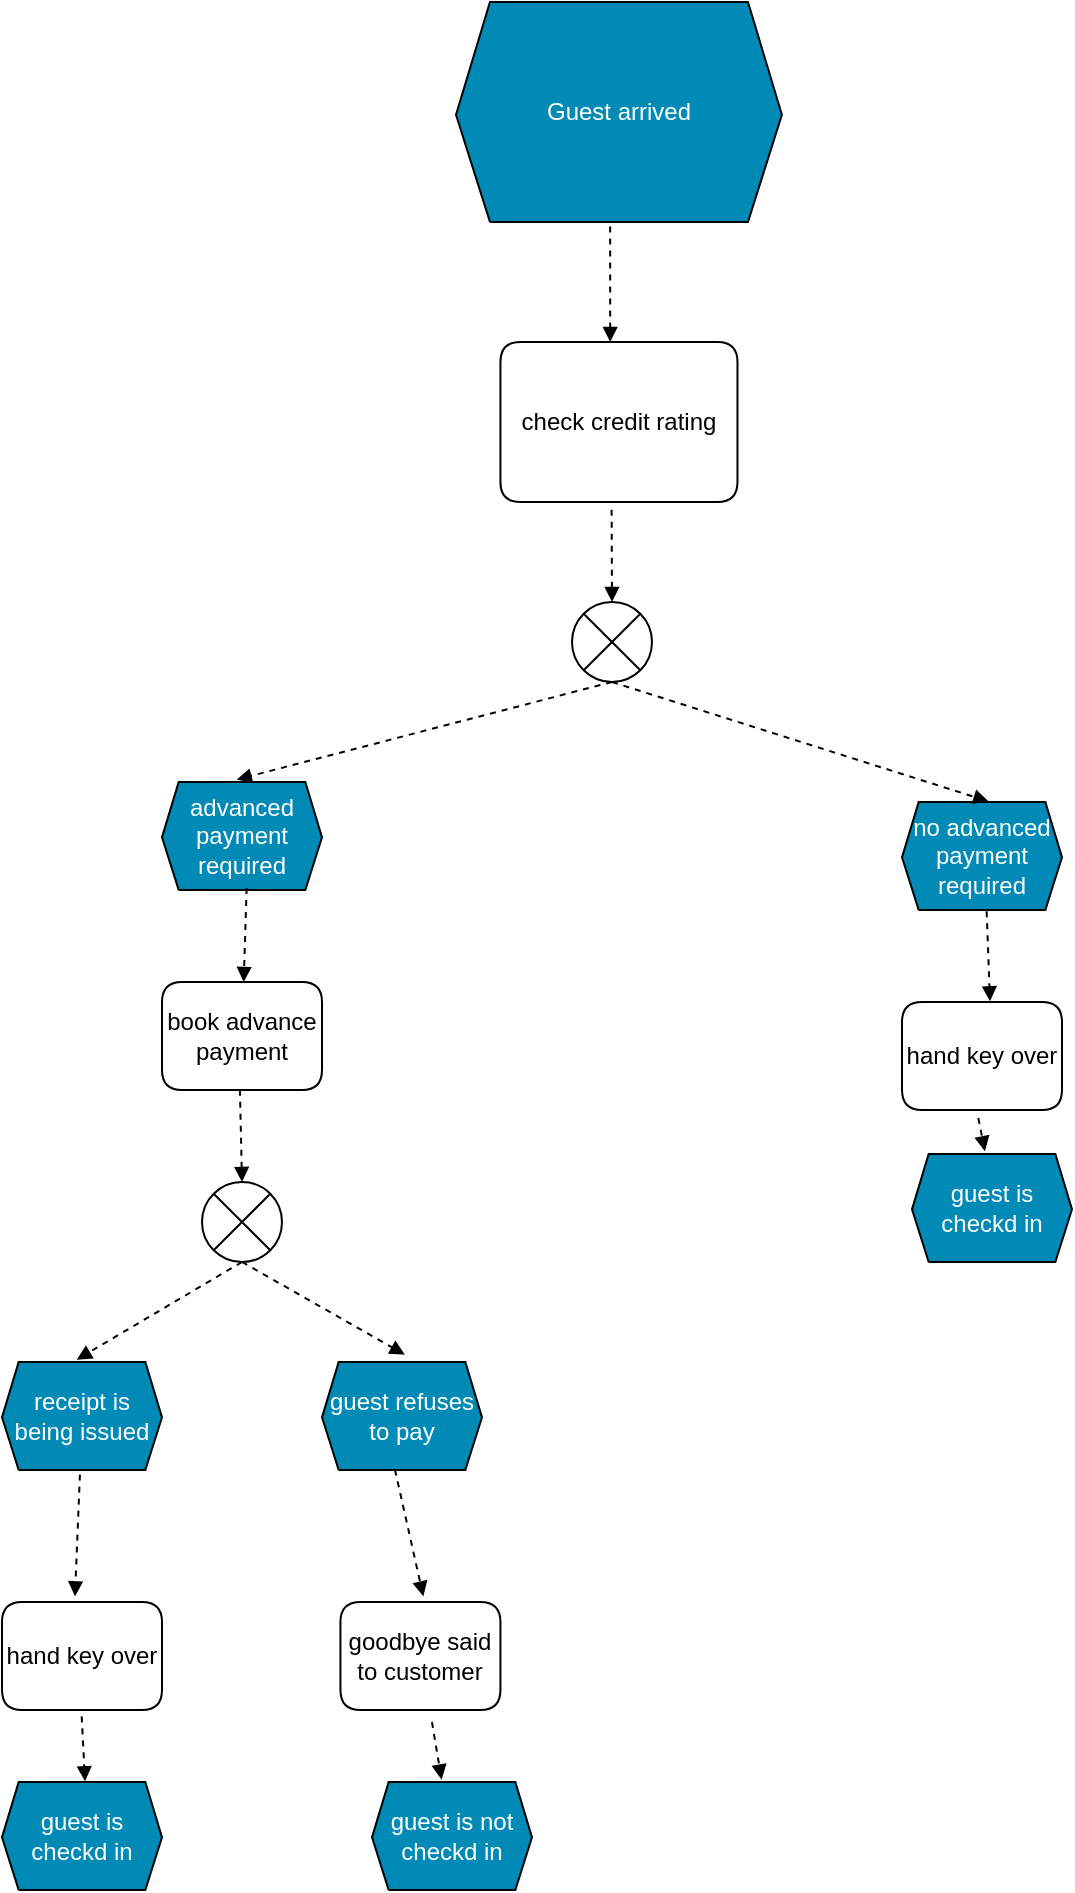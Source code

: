 <mxfile version="20.4.0" type="device"><diagram id="yclxaWQIh5p2F8DsgDQ4" name="Seite-1"><mxGraphModel dx="1071" dy="662" grid="1" gridSize="10" guides="1" tooltips="1" connect="1" arrows="1" fold="1" page="1" pageScale="1" pageWidth="827" pageHeight="1169" math="0" shadow="0"><root><mxCell id="0"/><mxCell id="1" parent="0"/><mxCell id="gVUFyn90xYaEx4sQtapw-4" value="Guest arrived" style="vsdxID=5;fillColor=#008ab5;gradientColor=none;shape=stencil(UzV2Ls5ILEhVNTIoLinKz04tz0wpyVA1dlE1MsrMy0gtyiwBslSNXVWNndPyi1LTi/JL81Ig/IJEkEoQKze/DGRCBUSfoYGeiRFIl5FBJUzEAMx3gyjPycxDUm5hqWdqQbxymCRMsamhnpEpKabjNRvd5XgUk+QMgmECZCDCMy0zJwcSHcjy6OEPFILEnbErAA==);strokeColor=#000000;spacingTop=-1;spacingBottom=-1;spacingLeft=-1;spacingRight=-1;labelBackgroundColor=none;rounded=0;html=1;whiteSpace=wrap;fontColor=#FFFFFF;" vertex="1" parent="1"><mxGeometry x="332" y="40" width="162.96" height="110" as="geometry"/></mxCell><mxCell id="gVUFyn90xYaEx4sQtapw-6" value="check credit rating" style="vsdxID=5;fillColor=#ffffff;gradientColor=none;shape=stencil(nZFLDsIwDERP4y0KyYauS7kAJ4iIoRYhqdLwPT1pB6TSBYtmZc+82NKYTN23tmPSqs8pnvkuLrdktqS1hJaT5FKRacjUx5j4lOI1OPSdLaRWo8IOf9YDrZVNh728GFq1qn7eBgyGXOJtWP4AqmA9P8MU+h1QL2GCfs1F8B90IThbX4oxHgQn3iPdqT+Ps0g4hWne);strokeColor=#000000;spacingTop=-1;spacingBottom=-1;spacingLeft=-1;spacingRight=-1;labelBackgroundColor=none;rounded=1;html=1;whiteSpace=wrap;fontColor=#000000;" vertex="1" parent="1"><mxGeometry x="354.22" y="210" width="118.52" height="80" as="geometry"/></mxCell><mxCell id="gVUFyn90xYaEx4sQtapw-7" style="vsdxID=5;edgeStyle=none;dashed=1;startArrow=none;endArrow=block;startSize=5;endSize=5;strokeColor=#000000;spacingTop=0;spacingBottom=0;spacingLeft=0;spacingRight=0;verticalAlign=middle;html=1;labelBackgroundColor=#ffffff;rounded=0;fontColor=#000000;exitX=0.473;exitY=1.02;exitDx=0;exitDy=0;exitPerimeter=0;entryX=0.463;entryY=0;entryDx=0;entryDy=0;entryPerimeter=0;" edge="1" parent="1" source="gVUFyn90xYaEx4sQtapw-4" target="gVUFyn90xYaEx4sQtapw-6"><mxGeometry x="-120" y="-929" relative="1" as="geometry"><mxPoint x="-121" y="-930" as="offset"/><Array as="points"/><mxPoint x="580" y="160" as="sourcePoint"/><mxPoint x="700" y="280" as="targetPoint"/></mxGeometry></mxCell><mxCell id="gVUFyn90xYaEx4sQtapw-8" value="" style="verticalLabelPosition=bottom;verticalAlign=top;html=1;shape=mxgraph.flowchart.or;fontColor=#000000;" vertex="1" parent="1"><mxGeometry x="390" y="340" width="40" height="40" as="geometry"/></mxCell><mxCell id="gVUFyn90xYaEx4sQtapw-9" style="vsdxID=5;edgeStyle=none;dashed=1;startArrow=none;endArrow=block;startSize=5;endSize=5;strokeColor=#000000;spacingTop=0;spacingBottom=0;spacingLeft=0;spacingRight=0;verticalAlign=middle;html=1;labelBackgroundColor=#ffffff;rounded=0;fontColor=#000000;exitX=0.469;exitY=1.048;exitDx=0;exitDy=0;exitPerimeter=0;entryX=0.5;entryY=0;entryDx=0;entryDy=0;entryPerimeter=0;" edge="1" parent="1" source="gVUFyn90xYaEx4sQtapw-6" target="gVUFyn90xYaEx4sQtapw-8"><mxGeometry x="-120" y="-929" relative="1" as="geometry"><mxPoint x="-121" y="-930" as="offset"/><Array as="points"/><mxPoint x="570" y="300" as="sourcePoint"/><mxPoint x="690" y="420" as="targetPoint"/></mxGeometry></mxCell><mxCell id="gVUFyn90xYaEx4sQtapw-10" value="advanced payment required" style="vsdxID=5;fillColor=#008ab5;gradientColor=none;shape=stencil(UzV2Ls5ILEhVNTIoLinKz04tz0wpyVA1dlE1MsrMy0gtyiwBslSNXVWNndPyi1LTi/JL81Ig/IJEkEoQKze/DGRCBUSfoYGeiRFIl5FBJUzEAMx3gyjPycxDUm5hqWdqQbxymCRMsamhnpEpKabjNRvd5XgUk+QMgmECZCDCMy0zJwcSHcjy6OEPFILEnbErAA==);strokeColor=#000000;spacingTop=-1;spacingBottom=-1;spacingLeft=-1;spacingRight=-1;labelBackgroundColor=none;rounded=0;html=1;whiteSpace=wrap;fontColor=#FFFFFF;" vertex="1" parent="1"><mxGeometry x="185" y="430" width="80" height="54" as="geometry"/></mxCell><mxCell id="gVUFyn90xYaEx4sQtapw-11" value="no advanced payment required" style="vsdxID=5;fillColor=#008ab5;gradientColor=none;shape=stencil(UzV2Ls5ILEhVNTIoLinKz04tz0wpyVA1dlE1MsrMy0gtyiwBslSNXVWNndPyi1LTi/JL81Ig/IJEkEoQKze/DGRCBUSfoYGeiRFIl5FBJUzEAMx3gyjPycxDUm5hqWdqQbxymCRMsamhnpEpKabjNRvd5XgUk+QMgmECZCDCMy0zJwcSHcjy6OEPFILEnbErAA==);strokeColor=#000000;spacingTop=-1;spacingBottom=-1;spacingLeft=-1;spacingRight=-1;labelBackgroundColor=none;rounded=0;html=1;whiteSpace=wrap;fontColor=#FFFFFF;" vertex="1" parent="1"><mxGeometry x="555" y="440" width="80" height="54" as="geometry"/></mxCell><mxCell id="gVUFyn90xYaEx4sQtapw-12" style="vsdxID=5;edgeStyle=none;dashed=1;startArrow=none;endArrow=block;startSize=5;endSize=5;strokeColor=#000000;spacingTop=0;spacingBottom=0;spacingLeft=0;spacingRight=0;verticalAlign=middle;html=1;labelBackgroundColor=#ffffff;rounded=0;fontColor=#000000;exitX=0.5;exitY=1;exitDx=0;exitDy=0;exitPerimeter=0;entryX=0.467;entryY=-0.022;entryDx=0;entryDy=0;entryPerimeter=0;" edge="1" parent="1" source="gVUFyn90xYaEx4sQtapw-8" target="gVUFyn90xYaEx4sQtapw-10"><mxGeometry x="-120" y="-929" relative="1" as="geometry"><mxPoint x="-121" y="-930" as="offset"/><Array as="points"/><mxPoint x="250" y="260" as="sourcePoint"/><mxPoint x="370" y="380" as="targetPoint"/></mxGeometry></mxCell><mxCell id="gVUFyn90xYaEx4sQtapw-13" style="vsdxID=5;edgeStyle=none;dashed=1;startArrow=none;endArrow=block;startSize=5;endSize=5;strokeColor=#000000;spacingTop=0;spacingBottom=0;spacingLeft=0;spacingRight=0;verticalAlign=middle;html=1;labelBackgroundColor=#ffffff;rounded=0;fontColor=#000000;entryX=0.54;entryY=-0.006;entryDx=0;entryDy=0;entryPerimeter=0;exitX=0.5;exitY=1;exitDx=0;exitDy=0;exitPerimeter=0;" edge="1" parent="1" source="gVUFyn90xYaEx4sQtapw-8" target="gVUFyn90xYaEx4sQtapw-11"><mxGeometry x="-120" y="-929" relative="1" as="geometry"><mxPoint x="-121" y="-930" as="offset"/><Array as="points"/><mxPoint x="250" y="260" as="sourcePoint"/><mxPoint x="370" y="380" as="targetPoint"/></mxGeometry></mxCell><mxCell id="gVUFyn90xYaEx4sQtapw-15" value="hand key over" style="vsdxID=5;fillColor=#ffffff;gradientColor=none;shape=stencil(nZFLDsIwDERP4y0KyYauS7kAJ4iIoRYhqdLwPT1pB6TSBYtmZc+82NKYTN23tmPSqs8pnvkuLrdktqS1hJaT5FKRacjUx5j4lOI1OPSdLaRWo8IOf9YDrZVNh728GFq1qn7eBgyGXOJtWP4AqmA9P8MU+h1QL2GCfs1F8B90IThbX4oxHgQn3iPdqT+Ps0g4hWne);strokeColor=#000000;spacingTop=-1;spacingBottom=-1;spacingLeft=-1;spacingRight=-1;labelBackgroundColor=none;rounded=1;html=1;whiteSpace=wrap;fontColor=#000000;" vertex="1" parent="1"><mxGeometry x="555" y="540" width="80" height="54" as="geometry"/></mxCell><mxCell id="gVUFyn90xYaEx4sQtapw-16" style="vsdxID=5;edgeStyle=none;dashed=1;startArrow=none;endArrow=block;startSize=5;endSize=5;strokeColor=#000000;spacingTop=0;spacingBottom=0;spacingLeft=0;spacingRight=0;verticalAlign=middle;html=1;labelBackgroundColor=#ffffff;rounded=0;fontColor=#000000;entryX=0.55;entryY=-0.006;entryDx=0;entryDy=0;entryPerimeter=0;exitX=0.529;exitY=1.012;exitDx=0;exitDy=0;exitPerimeter=0;" edge="1" parent="1" source="gVUFyn90xYaEx4sQtapw-11" target="gVUFyn90xYaEx4sQtapw-15"><mxGeometry x="-120" y="-929" relative="1" as="geometry"><mxPoint x="-121" y="-930" as="offset"/><Array as="points"/><mxPoint x="250" y="420" as="sourcePoint"/><mxPoint x="370" y="540" as="targetPoint"/></mxGeometry></mxCell><mxCell id="gVUFyn90xYaEx4sQtapw-17" value="book advance payment" style="vsdxID=5;fillColor=#ffffff;gradientColor=none;shape=stencil(nZFLDsIwDERP4y0KyYauS7kAJ4iIoRYhqdLwPT1pB6TSBYtmZc+82NKYTN23tmPSqs8pnvkuLrdktqS1hJaT5FKRacjUx5j4lOI1OPSdLaRWo8IOf9YDrZVNh728GFq1qn7eBgyGXOJtWP4AqmA9P8MU+h1QL2GCfs1F8B90IThbX4oxHgQn3iPdqT+Ps0g4hWne);strokeColor=#000000;spacingTop=-1;spacingBottom=-1;spacingLeft=-1;spacingRight=-1;labelBackgroundColor=none;rounded=1;html=1;whiteSpace=wrap;fontColor=#000000;" vertex="1" parent="1"><mxGeometry x="185" y="530" width="80" height="54" as="geometry"/></mxCell><mxCell id="gVUFyn90xYaEx4sQtapw-18" style="vsdxID=5;edgeStyle=none;dashed=1;startArrow=none;endArrow=block;startSize=5;endSize=5;strokeColor=#000000;spacingTop=0;spacingBottom=0;spacingLeft=0;spacingRight=0;verticalAlign=middle;html=1;labelBackgroundColor=#ffffff;rounded=0;fontColor=#000000;exitX=0.529;exitY=0.981;exitDx=0;exitDy=0;exitPerimeter=0;" edge="1" parent="1" source="gVUFyn90xYaEx4sQtapw-10" target="gVUFyn90xYaEx4sQtapw-17"><mxGeometry x="-120" y="-929" relative="1" as="geometry"><mxPoint x="-121" y="-930" as="offset"/><Array as="points"/><mxPoint x="250" y="420" as="sourcePoint"/><mxPoint x="370" y="540" as="targetPoint"/></mxGeometry></mxCell><mxCell id="gVUFyn90xYaEx4sQtapw-19" value="" style="verticalLabelPosition=bottom;verticalAlign=top;html=1;shape=mxgraph.flowchart.or;fontColor=#000000;" vertex="1" parent="1"><mxGeometry x="205" y="630" width="40" height="40" as="geometry"/></mxCell><mxCell id="gVUFyn90xYaEx4sQtapw-20" style="vsdxID=5;edgeStyle=none;dashed=1;startArrow=none;endArrow=block;startSize=5;endSize=5;strokeColor=#000000;spacingTop=0;spacingBottom=0;spacingLeft=0;spacingRight=0;verticalAlign=middle;html=1;labelBackgroundColor=#ffffff;rounded=0;fontColor=#000000;exitX=0.487;exitY=0.997;exitDx=0;exitDy=0;exitPerimeter=0;entryX=0.5;entryY=0;entryDx=0;entryDy=0;entryPerimeter=0;" edge="1" parent="1" source="gVUFyn90xYaEx4sQtapw-17" target="gVUFyn90xYaEx4sQtapw-19"><mxGeometry x="-120" y="-929" relative="1" as="geometry"><mxPoint x="-121" y="-930" as="offset"/><Array as="points"/><mxPoint x="250" y="420" as="sourcePoint"/><mxPoint x="370" y="540" as="targetPoint"/></mxGeometry></mxCell><mxCell id="gVUFyn90xYaEx4sQtapw-21" value="receipt is being issued" style="vsdxID=5;fillColor=#008ab5;gradientColor=none;shape=stencil(UzV2Ls5ILEhVNTIoLinKz04tz0wpyVA1dlE1MsrMy0gtyiwBslSNXVWNndPyi1LTi/JL81Ig/IJEkEoQKze/DGRCBUSfoYGeiRFIl5FBJUzEAMx3gyjPycxDUm5hqWdqQbxymCRMsamhnpEpKabjNRvd5XgUk+QMgmECZCDCMy0zJwcSHcjy6OEPFILEnbErAA==);strokeColor=#000000;spacingTop=-1;spacingBottom=-1;spacingLeft=-1;spacingRight=-1;labelBackgroundColor=none;rounded=0;html=1;whiteSpace=wrap;fontColor=#FFFFFF;" vertex="1" parent="1"><mxGeometry x="105" y="720" width="80" height="54" as="geometry"/></mxCell><mxCell id="gVUFyn90xYaEx4sQtapw-22" value="guest refuses to pay" style="vsdxID=5;fillColor=#008ab5;gradientColor=none;shape=stencil(UzV2Ls5ILEhVNTIoLinKz04tz0wpyVA1dlE1MsrMy0gtyiwBslSNXVWNndPyi1LTi/JL81Ig/IJEkEoQKze/DGRCBUSfoYGeiRFIl5FBJUzEAMx3gyjPycxDUm5hqWdqQbxymCRMsamhnpEpKabjNRvd5XgUk+QMgmECZCDCMy0zJwcSHcjy6OEPFILEnbErAA==);strokeColor=#000000;spacingTop=-1;spacingBottom=-1;spacingLeft=-1;spacingRight=-1;labelBackgroundColor=none;rounded=0;html=1;whiteSpace=wrap;fontColor=#FFFFFF;" vertex="1" parent="1"><mxGeometry x="265" y="720" width="80" height="54" as="geometry"/></mxCell><mxCell id="gVUFyn90xYaEx4sQtapw-23" style="vsdxID=5;edgeStyle=none;dashed=1;startArrow=none;endArrow=block;startSize=5;endSize=5;strokeColor=#000000;spacingTop=0;spacingBottom=0;spacingLeft=0;spacingRight=0;verticalAlign=middle;html=1;labelBackgroundColor=#ffffff;rounded=0;fontColor=#000000;entryX=0.467;entryY=-0.022;entryDx=0;entryDy=0;entryPerimeter=0;exitX=0.5;exitY=1;exitDx=0;exitDy=0;exitPerimeter=0;" edge="1" parent="1" source="gVUFyn90xYaEx4sQtapw-19" target="gVUFyn90xYaEx4sQtapw-21"><mxGeometry x="-120" y="-929" relative="1" as="geometry"><mxPoint x="-121" y="-930" as="offset"/><Array as="points"/><mxPoint x="250" y="500" as="sourcePoint"/><mxPoint x="370" y="620" as="targetPoint"/></mxGeometry></mxCell><mxCell id="gVUFyn90xYaEx4sQtapw-24" style="vsdxID=5;edgeStyle=none;dashed=1;startArrow=none;endArrow=block;startSize=5;endSize=5;strokeColor=#000000;spacingTop=0;spacingBottom=0;spacingLeft=0;spacingRight=0;verticalAlign=middle;html=1;labelBackgroundColor=#ffffff;rounded=0;fontColor=#000000;entryX=0.518;entryY=-0.068;entryDx=0;entryDy=0;entryPerimeter=0;exitX=0.5;exitY=1;exitDx=0;exitDy=0;exitPerimeter=0;" edge="1" parent="1" source="gVUFyn90xYaEx4sQtapw-19" target="gVUFyn90xYaEx4sQtapw-22"><mxGeometry x="-120" y="-929" relative="1" as="geometry"><mxPoint x="-121" y="-930" as="offset"/><Array as="points"/><mxPoint x="235" y="680" as="sourcePoint"/><mxPoint x="137.36" y="708.812" as="targetPoint"/></mxGeometry></mxCell><mxCell id="gVUFyn90xYaEx4sQtapw-25" value="hand key over" style="vsdxID=5;fillColor=#ffffff;gradientColor=none;shape=stencil(nZFLDsIwDERP4y0KyYauS7kAJ4iIoRYhqdLwPT1pB6TSBYtmZc+82NKYTN23tmPSqs8pnvkuLrdktqS1hJaT5FKRacjUx5j4lOI1OPSdLaRWo8IOf9YDrZVNh728GFq1qn7eBgyGXOJtWP4AqmA9P8MU+h1QL2GCfs1F8B90IThbX4oxHgQn3iPdqT+Ps0g4hWne);strokeColor=#000000;spacingTop=-1;spacingBottom=-1;spacingLeft=-1;spacingRight=-1;labelBackgroundColor=none;rounded=1;html=1;whiteSpace=wrap;fontColor=#000000;" vertex="1" parent="1"><mxGeometry x="105" y="840" width="80" height="54" as="geometry"/></mxCell><mxCell id="gVUFyn90xYaEx4sQtapw-26" value="goodbye said to customer" style="vsdxID=5;fillColor=#ffffff;gradientColor=none;shape=stencil(nZFLDsIwDERP4y0KyYauS7kAJ4iIoRYhqdLwPT1pB6TSBYtmZc+82NKYTN23tmPSqs8pnvkuLrdktqS1hJaT5FKRacjUx5j4lOI1OPSdLaRWo8IOf9YDrZVNh728GFq1qn7eBgyGXOJtWP4AqmA9P8MU+h1QL2GCfs1F8B90IThbX4oxHgQn3iPdqT+Ps0g4hWne);strokeColor=#000000;spacingTop=-1;spacingBottom=-1;spacingLeft=-1;spacingRight=-1;labelBackgroundColor=none;rounded=1;html=1;whiteSpace=wrap;fontColor=#000000;" vertex="1" parent="1"><mxGeometry x="274.22" y="840" width="80" height="54" as="geometry"/></mxCell><mxCell id="gVUFyn90xYaEx4sQtapw-27" style="vsdxID=5;edgeStyle=none;dashed=1;startArrow=none;endArrow=block;startSize=5;endSize=5;strokeColor=#000000;spacingTop=0;spacingBottom=0;spacingLeft=0;spacingRight=0;verticalAlign=middle;html=1;labelBackgroundColor=#ffffff;rounded=0;fontColor=#000000;entryX=0.518;entryY=-0.052;entryDx=0;entryDy=0;entryPerimeter=0;exitX=0.456;exitY=0.997;exitDx=0;exitDy=0;exitPerimeter=0;" edge="1" parent="1" source="gVUFyn90xYaEx4sQtapw-22" target="gVUFyn90xYaEx4sQtapw-26"><mxGeometry x="-120" y="-929" relative="1" as="geometry"><mxPoint x="-121" y="-930" as="offset"/><Array as="points"/><mxPoint x="250" y="650" as="sourcePoint"/><mxPoint x="370" y="770" as="targetPoint"/></mxGeometry></mxCell><mxCell id="gVUFyn90xYaEx4sQtapw-28" style="vsdxID=5;edgeStyle=none;dashed=1;startArrow=none;endArrow=block;startSize=5;endSize=5;strokeColor=#000000;spacingTop=0;spacingBottom=0;spacingLeft=0;spacingRight=0;verticalAlign=middle;html=1;labelBackgroundColor=#ffffff;rounded=0;fontColor=#000000;exitX=0.487;exitY=1.043;exitDx=0;exitDy=0;exitPerimeter=0;entryX=0.456;entryY=-0.052;entryDx=0;entryDy=0;entryPerimeter=0;" edge="1" parent="1" source="gVUFyn90xYaEx4sQtapw-21" target="gVUFyn90xYaEx4sQtapw-25"><mxGeometry x="-120" y="-929" relative="1" as="geometry"><mxPoint x="-121" y="-930" as="offset"/><Array as="points"/><mxPoint x="150" y="780" as="sourcePoint"/><mxPoint x="150" y="840" as="targetPoint"/></mxGeometry></mxCell><mxCell id="gVUFyn90xYaEx4sQtapw-29" value="guest is checkd in" style="vsdxID=5;fillColor=#008ab5;gradientColor=none;shape=stencil(UzV2Ls5ILEhVNTIoLinKz04tz0wpyVA1dlE1MsrMy0gtyiwBslSNXVWNndPyi1LTi/JL81Ig/IJEkEoQKze/DGRCBUSfoYGeiRFIl5FBJUzEAMx3gyjPycxDUm5hqWdqQbxymCRMsamhnpEpKabjNRvd5XgUk+QMgmECZCDCMy0zJwcSHcjy6OEPFILEnbErAA==);strokeColor=#000000;spacingTop=-1;spacingBottom=-1;spacingLeft=-1;spacingRight=-1;labelBackgroundColor=none;rounded=0;html=1;whiteSpace=wrap;fontColor=#FFFFFF;" vertex="1" parent="1"><mxGeometry x="105" y="930" width="80" height="54" as="geometry"/></mxCell><mxCell id="gVUFyn90xYaEx4sQtapw-30" value="guest is not checkd in" style="vsdxID=5;fillColor=#008ab5;gradientColor=none;shape=stencil(UzV2Ls5ILEhVNTIoLinKz04tz0wpyVA1dlE1MsrMy0gtyiwBslSNXVWNndPyi1LTi/JL81Ig/IJEkEoQKze/DGRCBUSfoYGeiRFIl5FBJUzEAMx3gyjPycxDUm5hqWdqQbxymCRMsamhnpEpKabjNRvd5XgUk+QMgmECZCDCMy0zJwcSHcjy6OEPFILEnbErAA==);strokeColor=#000000;spacingTop=-1;spacingBottom=-1;spacingLeft=-1;spacingRight=-1;labelBackgroundColor=none;rounded=0;html=1;whiteSpace=wrap;fontColor=#FFFFFF;" vertex="1" parent="1"><mxGeometry x="290" y="930" width="80" height="54" as="geometry"/></mxCell><mxCell id="gVUFyn90xYaEx4sQtapw-31" value="guest is checkd in" style="vsdxID=5;fillColor=#008ab5;gradientColor=none;shape=stencil(UzV2Ls5ILEhVNTIoLinKz04tz0wpyVA1dlE1MsrMy0gtyiwBslSNXVWNndPyi1LTi/JL81Ig/IJEkEoQKze/DGRCBUSfoYGeiRFIl5FBJUzEAMx3gyjPycxDUm5hqWdqQbxymCRMsamhnpEpKabjNRvd5XgUk+QMgmECZCDCMy0zJwcSHcjy6OEPFILEnbErAA==);strokeColor=#000000;spacingTop=-1;spacingBottom=-1;spacingLeft=-1;spacingRight=-1;labelBackgroundColor=none;rounded=0;html=1;whiteSpace=wrap;fontColor=#FFFFFF;" vertex="1" parent="1"><mxGeometry x="560" y="616" width="80" height="54" as="geometry"/></mxCell><mxCell id="gVUFyn90xYaEx4sQtapw-32" style="vsdxID=5;edgeStyle=none;dashed=1;startArrow=none;endArrow=block;startSize=5;endSize=5;strokeColor=#000000;spacingTop=0;spacingBottom=0;spacingLeft=0;spacingRight=0;verticalAlign=middle;html=1;labelBackgroundColor=#ffffff;rounded=0;fontColor=#000000;exitX=0.498;exitY=1.059;exitDx=0;exitDy=0;exitPerimeter=0;entryX=0.519;entryY=-0.006;entryDx=0;entryDy=0;entryPerimeter=0;" edge="1" parent="1" source="gVUFyn90xYaEx4sQtapw-25" target="gVUFyn90xYaEx4sQtapw-29"><mxGeometry x="-120" y="-929" relative="1" as="geometry"><mxPoint x="-121" y="-930" as="offset"/><Array as="points"/><mxPoint x="250" y="640" as="sourcePoint"/><mxPoint x="370" y="760" as="targetPoint"/></mxGeometry></mxCell><mxCell id="gVUFyn90xYaEx4sQtapw-33" style="vsdxID=5;edgeStyle=none;dashed=1;startArrow=none;endArrow=block;startSize=5;endSize=5;strokeColor=#000000;spacingTop=0;spacingBottom=0;spacingLeft=0;spacingRight=0;verticalAlign=middle;html=1;labelBackgroundColor=#ffffff;rounded=0;fontColor=#000000;entryX=0.435;entryY=-0.022;entryDx=0;entryDy=0;entryPerimeter=0;exitX=0.572;exitY=1.111;exitDx=0;exitDy=0;exitPerimeter=0;" edge="1" parent="1" source="gVUFyn90xYaEx4sQtapw-26" target="gVUFyn90xYaEx4sQtapw-30"><mxGeometry x="-120" y="-929" relative="1" as="geometry"><mxPoint x="-121" y="-930" as="offset"/><Array as="points"/><mxPoint x="300" y="907" as="sourcePoint"/><mxPoint x="156.52" y="939.676" as="targetPoint"/></mxGeometry></mxCell><mxCell id="gVUFyn90xYaEx4sQtapw-34" style="vsdxID=5;edgeStyle=none;dashed=1;startArrow=none;endArrow=block;startSize=5;endSize=5;strokeColor=#000000;spacingTop=0;spacingBottom=0;spacingLeft=0;spacingRight=0;verticalAlign=middle;html=1;labelBackgroundColor=#ffffff;rounded=0;fontColor=#000000;exitX=0.477;exitY=1.074;exitDx=0;exitDy=0;exitPerimeter=0;entryX=0.456;entryY=-0.025;entryDx=0;entryDy=0;entryPerimeter=0;" edge="1" parent="1" source="gVUFyn90xYaEx4sQtapw-15" target="gVUFyn90xYaEx4sQtapw-31"><mxGeometry x="-120" y="-929" relative="1" as="geometry"><mxPoint x="-121" y="-930" as="offset"/><Array as="points"/><mxPoint x="530" y="700" as="sourcePoint"/><mxPoint x="650" y="820" as="targetPoint"/></mxGeometry></mxCell></root></mxGraphModel></diagram></mxfile>